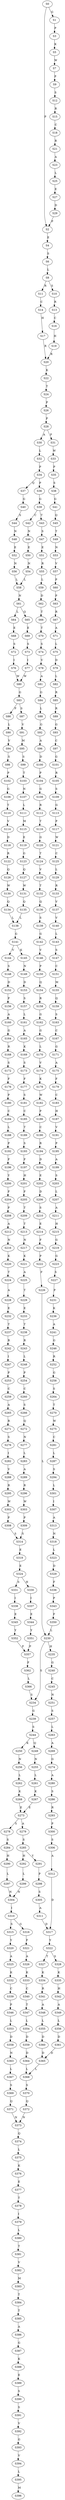 strict digraph  {
	S0 -> S1 [ label = G ];
	S0 -> S2 [ label = P ];
	S1 -> S3 [ label = P ];
	S2 -> S4 [ label = E ];
	S3 -> S5 [ label = K ];
	S4 -> S6 [ label = S ];
	S5 -> S7 [ label = W ];
	S6 -> S8 [ label = L ];
	S7 -> S9 [ label = P ];
	S8 -> S10 [ label = S ];
	S8 -> S11 [ label = R ];
	S9 -> S12 [ label = S ];
	S10 -> S13 [ label = R ];
	S11 -> S14 [ label = C ];
	S12 -> S15 [ label = R ];
	S13 -> S16 [ label = C ];
	S14 -> S17 [ label = H ];
	S15 -> S18 [ label = C ];
	S16 -> S19 [ label = H ];
	S17 -> S20 [ label = R ];
	S18 -> S21 [ label = R ];
	S19 -> S20 [ label = R ];
	S20 -> S22 [ label = K ];
	S21 -> S23 [ label = A ];
	S22 -> S24 [ label = T ];
	S23 -> S25 [ label = L ];
	S24 -> S26 [ label = P ];
	S25 -> S27 [ label = E ];
	S26 -> S28 [ label = P ];
	S27 -> S29 [ label = D ];
	S28 -> S30 [ label = A ];
	S28 -> S31 [ label = P ];
	S29 -> S2 [ label = P ];
	S30 -> S32 [ label = L ];
	S31 -> S33 [ label = W ];
	S32 -> S34 [ label = P ];
	S33 -> S35 [ label = P ];
	S34 -> S36 [ label = P ];
	S34 -> S37 [ label = Q ];
	S35 -> S38 [ label = S ];
	S36 -> S39 [ label = G ];
	S37 -> S40 [ label = G ];
	S38 -> S41 [ label = G ];
	S39 -> S42 [ label = C ];
	S39 -> S43 [ label = T ];
	S40 -> S44 [ label = S ];
	S41 -> S45 [ label = Q ];
	S42 -> S46 [ label = N ];
	S43 -> S47 [ label = S ];
	S44 -> S48 [ label = N ];
	S45 -> S49 [ label = T ];
	S46 -> S50 [ label = E ];
	S47 -> S51 [ label = E ];
	S48 -> S52 [ label = E ];
	S49 -> S53 [ label = N ];
	S50 -> S54 [ label = N ];
	S51 -> S55 [ label = R ];
	S52 -> S56 [ label = N ];
	S53 -> S57 [ label = V ];
	S54 -> S58 [ label = L ];
	S55 -> S59 [ label = L ];
	S56 -> S58 [ label = L ];
	S57 -> S60 [ label = P ];
	S58 -> S61 [ label = N ];
	S59 -> S62 [ label = D ];
	S60 -> S63 [ label = P ];
	S61 -> S64 [ label = L ];
	S61 -> S65 [ label = Q ];
	S62 -> S66 [ label = T ];
	S63 -> S67 [ label = R ];
	S64 -> S68 [ label = E ];
	S65 -> S69 [ label = E ];
	S66 -> S70 [ label = T ];
	S67 -> S71 [ label = A ];
	S68 -> S72 [ label = S ];
	S69 -> S73 [ label = S ];
	S70 -> S74 [ label = S ];
	S71 -> S75 [ label = L ];
	S72 -> S76 [ label = I ];
	S73 -> S77 [ label = I ];
	S74 -> S78 [ label = V ];
	S75 -> S79 [ label = D ];
	S76 -> S80 [ label = W ];
	S77 -> S80 [ label = W ];
	S78 -> S81 [ label = A ];
	S79 -> S82 [ label = L ];
	S80 -> S83 [ label = G ];
	S81 -> S84 [ label = G ];
	S82 -> S85 [ label = R ];
	S83 -> S86 [ label = P ];
	S83 -> S87 [ label = S ];
	S84 -> S88 [ label = L ];
	S85 -> S89 [ label = R ];
	S86 -> S90 [ label = L ];
	S87 -> S91 [ label = V ];
	S88 -> S92 [ label = G ];
	S89 -> S93 [ label = G ];
	S90 -> S94 [ label = V ];
	S91 -> S95 [ label = M ];
	S92 -> S96 [ label = A ];
	S93 -> S97 [ label = C ];
	S94 -> S98 [ label = S ];
	S95 -> S99 [ label = S ];
	S96 -> S100 [ label = D ];
	S97 -> S101 [ label = G ];
	S98 -> S102 [ label = P ];
	S99 -> S103 [ label = T ];
	S100 -> S104 [ label = P ];
	S101 -> S105 [ label = R ];
	S102 -> S106 [ label = G ];
	S103 -> S107 [ label = N ];
	S104 -> S108 [ label = G ];
	S105 -> S109 [ label = S ];
	S106 -> S110 [ label = T ];
	S107 -> S111 [ label = L ];
	S108 -> S112 [ label = R ];
	S109 -> S113 [ label = G ];
	S110 -> S114 [ label = V ];
	S111 -> S115 [ label = M ];
	S112 -> S116 [ label = T ];
	S113 -> S117 [ label = P ];
	S114 -> S118 [ label = D ];
	S115 -> S119 [ label = E ];
	S116 -> S120 [ label = G ];
	S117 -> S121 [ label = W ];
	S118 -> S122 [ label = R ];
	S119 -> S123 [ label = G ];
	S120 -> S124 [ label = T ];
	S121 -> S125 [ label = C ];
	S122 -> S126 [ label = Q ];
	S123 -> S127 [ label = Q ];
	S124 -> S128 [ label = V ];
	S125 -> S129 [ label = L ];
	S126 -> S130 [ label = W ];
	S127 -> S131 [ label = W ];
	S128 -> S132 [ label = T ];
	S129 -> S133 [ label = R ];
	S130 -> S134 [ label = Q ];
	S131 -> S135 [ label = Q ];
	S132 -> S136 [ label = Q ];
	S133 -> S137 [ label = V ];
	S134 -> S138 [ label = L ];
	S135 -> S138 [ label = L ];
	S136 -> S139 [ label = S ];
	S137 -> S140 [ label = V ];
	S138 -> S141 [ label = G ];
	S139 -> S142 [ label = G ];
	S140 -> S143 [ label = L ];
	S141 -> S144 [ label = V ];
	S141 -> S145 [ label = K ];
	S142 -> S146 [ label = V ];
	S143 -> S147 [ label = S ];
	S144 -> S148 [ label = S ];
	S145 -> S149 [ label = N ];
	S146 -> S150 [ label = P ];
	S147 -> S151 [ label = C ];
	S148 -> S152 [ label = D ];
	S149 -> S153 [ label = D ];
	S150 -> S154 [ label = Q ];
	S151 -> S155 [ label = M ];
	S152 -> S156 [ label = P ];
	S153 -> S157 [ label = S ];
	S154 -> S158 [ label = R ];
	S155 -> S159 [ label = Q ];
	S156 -> S160 [ label = A ];
	S157 -> S161 [ label = L ];
	S158 -> S162 [ label = G ];
	S159 -> S163 [ label = S ];
	S160 -> S164 [ label = G ];
	S161 -> S165 [ label = A ];
	S162 -> S166 [ label = G ];
	S163 -> S167 [ label = C ];
	S164 -> S168 [ label = R ];
	S165 -> S169 [ label = K ];
	S166 -> S170 [ label = L ];
	S167 -> S171 [ label = G ];
	S168 -> S172 [ label = S ];
	S169 -> S173 [ label = S ];
	S170 -> S174 [ label = V ];
	S171 -> S175 [ label = A ];
	S172 -> S176 [ label = F ];
	S173 -> S177 [ label = F ];
	S174 -> S178 [ label = K ];
	S175 -> S179 [ label = F ];
	S176 -> S180 [ label = P ];
	S177 -> S181 [ label = S ];
	S178 -> S182 [ label = W ];
	S179 -> S183 [ label = C ];
	S180 -> S184 [ label = C ];
	S181 -> S185 [ label = C ];
	S182 -> S186 [ label = P ];
	S183 -> S187 [ label = H ];
	S184 -> S188 [ label = L ];
	S185 -> S189 [ label = T ];
	S186 -> S190 [ label = C ];
	S187 -> S191 [ label = V ];
	S188 -> S192 [ label = P ];
	S189 -> S193 [ label = S ];
	S190 -> S194 [ label = R ];
	S191 -> S195 [ label = P ];
	S192 -> S196 [ label = F ];
	S193 -> S197 [ label = F ];
	S194 -> S198 [ label = D ];
	S195 -> S199 [ label = A ];
	S196 -> S200 [ label = Y ];
	S197 -> S201 [ label = H ];
	S198 -> S202 [ label = E ];
	S199 -> S203 [ label = S ];
	S200 -> S204 [ label = F ];
	S201 -> S205 [ label = F ];
	S202 -> S206 [ label = D ];
	S203 -> S207 [ label = L ];
	S204 -> S208 [ label = P ];
	S205 -> S209 [ label = T ];
	S206 -> S210 [ label = S ];
	S207 -> S211 [ label = A ];
	S208 -> S212 [ label = A ];
	S209 -> S213 [ label = T ];
	S210 -> S214 [ label = E ];
	S211 -> S215 [ label = H ];
	S212 -> S216 [ label = N ];
	S213 -> S217 [ label = N ];
	S214 -> S218 [ label = F ];
	S215 -> S219 [ label = G ];
	S216 -> S220 [ label = K ];
	S217 -> S221 [ label = K ];
	S218 -> S222 [ label = P ];
	S219 -> S223 [ label = G ];
	S220 -> S224 [ label = T ];
	S221 -> S225 [ label = A ];
	S222 -> S226 [ label = F ];
	S223 -> S227 [ label = S ];
	S224 -> S228 [ label = A ];
	S225 -> S229 [ label = T ];
	S226 -> S230 [ label = L ];
	S227 -> S231 [ label = P ];
	S228 -> S232 [ label = E ];
	S229 -> S233 [ label = E ];
	S230 -> S234 [ label = S ];
	S230 -> S235 [ label = H ];
	S231 -> S236 [ label = K ];
	S232 -> S237 [ label = T ];
	S233 -> S238 [ label = T ];
	S234 -> S239 [ label = G ];
	S235 -> S240 [ label = G ];
	S236 -> S241 [ label = A ];
	S237 -> S242 [ label = R ];
	S238 -> S243 [ label = R ];
	S239 -> S244 [ label = S ];
	S240 -> S245 [ label = C ];
	S241 -> S246 [ label = G ];
	S242 -> S247 [ label = I ];
	S243 -> S248 [ label = L ];
	S244 -> S249 [ label = Q ];
	S244 -> S250 [ label = K ];
	S245 -> S251 [ label = N ];
	S246 -> S252 [ label = R ];
	S247 -> S253 [ label = P ];
	S248 -> S254 [ label = P ];
	S249 -> S255 [ label = N ];
	S250 -> S256 [ label = N ];
	S251 -> S257 [ label = S ];
	S252 -> S258 [ label = G ];
	S253 -> S259 [ label = C ];
	S254 -> S260 [ label = C ];
	S255 -> S261 [ label = L ];
	S256 -> S262 [ label = L ];
	S257 -> S263 [ label = L ];
	S258 -> S264 [ label = S ];
	S259 -> S265 [ label = A ];
	S260 -> S266 [ label = S ];
	S261 -> S267 [ label = K ];
	S262 -> S268 [ label = K ];
	S263 -> S269 [ label = A ];
	S264 -> S270 [ label = T ];
	S265 -> S271 [ label = R ];
	S266 -> S272 [ label = Q ];
	S267 -> S273 [ label = E ];
	S268 -> S273 [ label = E ];
	S269 -> S274 [ label = G ];
	S270 -> S275 [ label = W ];
	S271 -> S276 [ label = S ];
	S272 -> S277 [ label = N ];
	S273 -> S278 [ label = S ];
	S273 -> S279 [ label = A ];
	S274 -> S280 [ label = A ];
	S275 -> S281 [ label = C ];
	S276 -> S282 [ label = I ];
	S277 -> S283 [ label = L ];
	S278 -> S284 [ label = S ];
	S279 -> S285 [ label = S ];
	S280 -> S286 [ label = S ];
	S281 -> S287 [ label = L ];
	S282 -> S288 [ label = V ];
	S283 -> S289 [ label = A ];
	S284 -> S290 [ label = H ];
	S285 -> S291 [ label = Y ];
	S285 -> S292 [ label = H ];
	S286 -> S293 [ label = R ];
	S287 -> S294 [ label = S ];
	S288 -> S295 [ label = R ];
	S289 -> S296 [ label = R ];
	S290 -> S297 [ label = L ];
	S291 -> S298 [ label = P ];
	S292 -> S299 [ label = L ];
	S293 -> S300 [ label = P ];
	S294 -> S301 [ label = L ];
	S295 -> S302 [ label = W ];
	S296 -> S303 [ label = W ];
	S297 -> S304 [ label = N ];
	S298 -> S305 [ label = S ];
	S299 -> S304 [ label = N ];
	S300 -> S306 [ label = S ];
	S301 -> S307 [ label = I ];
	S302 -> S308 [ label = P ];
	S303 -> S309 [ label = P ];
	S304 -> S310 [ label = I ];
	S305 -> S311 [ label = A ];
	S306 -> S312 [ label = A ];
	S307 -> S313 [ label = A ];
	S308 -> S314 [ label = S ];
	S309 -> S314 [ label = S ];
	S310 -> S315 [ label = S ];
	S310 -> S316 [ label = G ];
	S311 -> S317 [ label = D ];
	S312 -> S317 [ label = D ];
	S313 -> S318 [ label = N ];
	S314 -> S319 [ label = E ];
	S315 -> S320 [ label = Y ];
	S316 -> S321 [ label = F ];
	S317 -> S322 [ label = Y ];
	S318 -> S323 [ label = L ];
	S319 -> S324 [ label = E ];
	S320 -> S325 [ label = A ];
	S321 -> S326 [ label = A ];
	S322 -> S327 [ label = T ];
	S322 -> S328 [ label = S ];
	S323 -> S329 [ label = D ];
	S324 -> S330 [ label = H ];
	S324 -> S331 [ label = S ];
	S325 -> S332 [ label = K ];
	S326 -> S333 [ label = K ];
	S327 -> S334 [ label = K ];
	S328 -> S335 [ label = K ];
	S329 -> S336 [ label = F ];
	S330 -> S337 [ label = I ];
	S331 -> S338 [ label = I ];
	S332 -> S339 [ label = C ];
	S333 -> S340 [ label = C ];
	S334 -> S341 [ label = R ];
	S335 -> S342 [ label = H ];
	S336 -> S343 [ label = P ];
	S337 -> S344 [ label = E ];
	S338 -> S345 [ label = E ];
	S339 -> S346 [ label = P ];
	S340 -> S347 [ label = T ];
	S341 -> S348 [ label = A ];
	S342 -> S349 [ label = A ];
	S343 -> S350 [ label = F ];
	S344 -> S351 [ label = Y ];
	S345 -> S352 [ label = Y ];
	S346 -> S353 [ label = L ];
	S347 -> S354 [ label = L ];
	S348 -> S355 [ label = L ];
	S349 -> S356 [ label = L ];
	S350 -> S230 [ label = L ];
	S351 -> S357 [ label = P ];
	S352 -> S357 [ label = P ];
	S353 -> S358 [ label = D ];
	S354 -> S359 [ label = D ];
	S355 -> S360 [ label = D ];
	S356 -> S361 [ label = D ];
	S357 -> S362 [ label = F ];
	S358 -> S363 [ label = N ];
	S359 -> S364 [ label = D ];
	S360 -> S365 [ label = D ];
	S361 -> S365 [ label = D ];
	S362 -> S366 [ label = L ];
	S363 -> S367 [ label = L ];
	S364 -> S368 [ label = L ];
	S365 -> S368 [ label = L ];
	S366 -> S234 [ label = S ];
	S367 -> S369 [ label = S ];
	S368 -> S370 [ label = S ];
	S369 -> S371 [ label = Q ];
	S370 -> S372 [ label = Q ];
	S371 -> S373 [ label = N ];
	S372 -> S373 [ label = N ];
	S373 -> S374 [ label = Q ];
	S374 -> S375 [ label = L ];
	S375 -> S376 [ label = K ];
	S376 -> S377 [ label = E ];
	S377 -> S378 [ label = T ];
	S378 -> S379 [ label = I ];
	S379 -> S380 [ label = L ];
	S380 -> S381 [ label = T ];
	S381 -> S382 [ label = V ];
	S382 -> S383 [ label = M ];
	S383 -> S384 [ label = T ];
	S384 -> S385 [ label = T ];
	S385 -> S386 [ label = A ];
	S386 -> S387 [ label = G ];
	S387 -> S388 [ label = K ];
	S388 -> S389 [ label = E ];
	S389 -> S390 [ label = S ];
	S390 -> S391 [ label = S ];
	S391 -> S392 [ label = V ];
	S392 -> S393 [ label = G ];
	S393 -> S394 [ label = V ];
	S394 -> S395 [ label = L ];
	S395 -> S396 [ label = M ];
}

